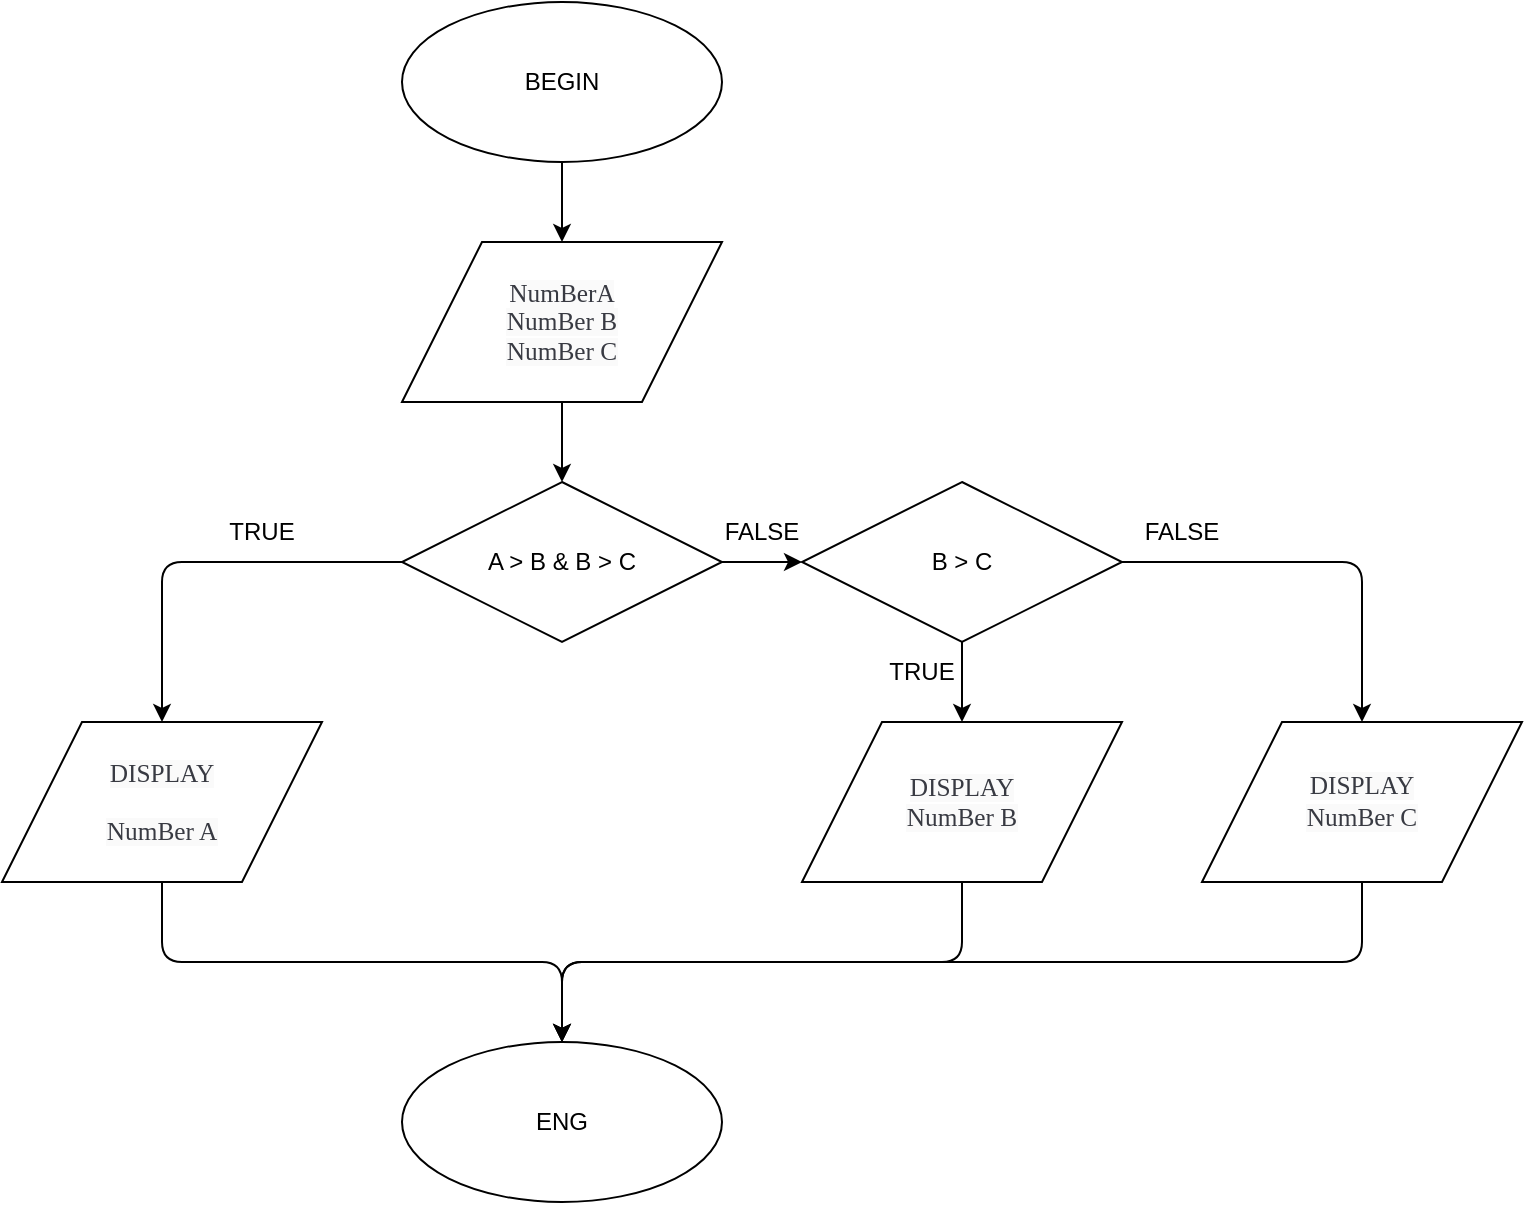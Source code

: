 <mxfile version="14.4.3" type="device"><diagram id="x3K5E4NgI_s3w02denGH" name="Page-1"><mxGraphModel dx="2105" dy="548" grid="1" gridSize="10" guides="1" tooltips="1" connect="1" arrows="1" fold="1" page="1" pageScale="1" pageWidth="827" pageHeight="1169" math="0" shadow="0"><root><mxCell id="0"/><mxCell id="1" parent="0"/><mxCell id="5mVqg_T7HTB15MJ1bNXV-2" value="BEGIN" style="ellipse;whiteSpace=wrap;html=1;" vertex="1" parent="1"><mxGeometry x="120" y="40" width="160" height="80" as="geometry"/></mxCell><mxCell id="5mVqg_T7HTB15MJ1bNXV-3" value="&lt;span style=&quot;font-size: 9.5pt ; line-height: 107% ; font-family: &amp;#34;consolas&amp;#34; ; color: #383a42 ; background: #fafafa&quot;&gt;NumBerA &lt;br&gt;NumBer B&lt;br&gt;NumBer C&lt;/span&gt;" style="shape=parallelogram;perimeter=parallelogramPerimeter;whiteSpace=wrap;html=1;fixedSize=1;size=40;" vertex="1" parent="1"><mxGeometry x="120" y="160" width="160" height="80" as="geometry"/></mxCell><mxCell id="5mVqg_T7HTB15MJ1bNXV-6" value="ENG" style="ellipse;whiteSpace=wrap;html=1;" vertex="1" parent="1"><mxGeometry x="120" y="560" width="160" height="80" as="geometry"/></mxCell><mxCell id="5mVqg_T7HTB15MJ1bNXV-7" value="" style="endArrow=classic;html=1;exitX=0.5;exitY=1;exitDx=0;exitDy=0;entryX=0.5;entryY=0;entryDx=0;entryDy=0;" edge="1" parent="1" source="5mVqg_T7HTB15MJ1bNXV-2" target="5mVqg_T7HTB15MJ1bNXV-3"><mxGeometry width="50" height="50" relative="1" as="geometry"><mxPoint x="390" y="310" as="sourcePoint"/><mxPoint x="440" y="260" as="targetPoint"/></mxGeometry></mxCell><mxCell id="5mVqg_T7HTB15MJ1bNXV-8" value="" style="endArrow=classic;html=1;exitX=0.5;exitY=1;exitDx=0;exitDy=0;entryX=0.5;entryY=0;entryDx=0;entryDy=0;" edge="1" parent="1" source="5mVqg_T7HTB15MJ1bNXV-3"><mxGeometry width="50" height="50" relative="1" as="geometry"><mxPoint x="390" y="310" as="sourcePoint"/><mxPoint x="200" y="280" as="targetPoint"/></mxGeometry></mxCell><mxCell id="5mVqg_T7HTB15MJ1bNXV-11" value="A &amp;gt; B &amp;amp; B &amp;gt; C" style="rhombus;whiteSpace=wrap;html=1;" vertex="1" parent="1"><mxGeometry x="120" y="280" width="160" height="80" as="geometry"/></mxCell><mxCell id="5mVqg_T7HTB15MJ1bNXV-13" value="&lt;span style=&quot;font-size: 9.5pt ; line-height: 107% ; font-family: &amp;#34;consolas&amp;#34; ; color: #383a42 ; background: #fafafa&quot;&gt;DISPLAY&lt;br/&gt;&lt;br&gt;NumBer A&lt;/span&gt;" style="shape=parallelogram;perimeter=parallelogramPerimeter;whiteSpace=wrap;html=1;fixedSize=1;size=40;" vertex="1" parent="1"><mxGeometry x="-80" y="400" width="160" height="80" as="geometry"/></mxCell><mxCell id="5mVqg_T7HTB15MJ1bNXV-14" value="" style="endArrow=classic;html=1;exitX=0;exitY=0.5;exitDx=0;exitDy=0;entryX=0.5;entryY=0;entryDx=0;entryDy=0;" edge="1" parent="1" source="5mVqg_T7HTB15MJ1bNXV-11" target="5mVqg_T7HTB15MJ1bNXV-13"><mxGeometry width="50" height="50" relative="1" as="geometry"><mxPoint x="80" y="470" as="sourcePoint"/><mxPoint y="320" as="targetPoint"/><Array as="points"><mxPoint y="320"/></Array></mxGeometry></mxCell><mxCell id="5mVqg_T7HTB15MJ1bNXV-15" value="TRUE&lt;br&gt;" style="text;html=1;strokeColor=none;fillColor=none;align=center;verticalAlign=middle;whiteSpace=wrap;rounded=0;" vertex="1" parent="1"><mxGeometry x="30" y="290" width="40" height="30" as="geometry"/></mxCell><mxCell id="5mVqg_T7HTB15MJ1bNXV-16" value="B &amp;gt; C" style="rhombus;whiteSpace=wrap;html=1;" vertex="1" parent="1"><mxGeometry x="320" y="280" width="160" height="80" as="geometry"/></mxCell><mxCell id="5mVqg_T7HTB15MJ1bNXV-17" value="&lt;span style=&quot;font-size: 9.5pt ; line-height: 107% ; font-family: &amp;#34;consolas&amp;#34; ; color: #383a42 ; background: #fafafa&quot;&gt;DISPLAY&lt;br&gt;NumBer B&lt;/span&gt;" style="shape=parallelogram;perimeter=parallelogramPerimeter;whiteSpace=wrap;html=1;fixedSize=1;size=40;" vertex="1" parent="1"><mxGeometry x="320" y="400" width="160" height="80" as="geometry"/></mxCell><mxCell id="5mVqg_T7HTB15MJ1bNXV-18" value="" style="endArrow=classic;html=1;exitX=1;exitY=0.5;exitDx=0;exitDy=0;entryX=0;entryY=0.5;entryDx=0;entryDy=0;" edge="1" parent="1" source="5mVqg_T7HTB15MJ1bNXV-11" target="5mVqg_T7HTB15MJ1bNXV-16"><mxGeometry width="50" height="50" relative="1" as="geometry"><mxPoint x="240" y="460" as="sourcePoint"/><mxPoint x="290" y="410" as="targetPoint"/></mxGeometry></mxCell><mxCell id="5mVqg_T7HTB15MJ1bNXV-19" value="" style="endArrow=classic;html=1;exitX=0.5;exitY=1;exitDx=0;exitDy=0;entryX=0.5;entryY=0;entryDx=0;entryDy=0;" edge="1" parent="1" source="5mVqg_T7HTB15MJ1bNXV-16" target="5mVqg_T7HTB15MJ1bNXV-17"><mxGeometry width="50" height="50" relative="1" as="geometry"><mxPoint x="240" y="460" as="sourcePoint"/><mxPoint x="290" y="410" as="targetPoint"/></mxGeometry></mxCell><mxCell id="5mVqg_T7HTB15MJ1bNXV-20" value="FALSE&lt;br&gt;" style="text;html=1;strokeColor=none;fillColor=none;align=center;verticalAlign=middle;whiteSpace=wrap;rounded=0;" vertex="1" parent="1"><mxGeometry x="280" y="295" width="40" height="20" as="geometry"/></mxCell><mxCell id="5mVqg_T7HTB15MJ1bNXV-21" value="TRUE&lt;br&gt;" style="text;html=1;strokeColor=none;fillColor=none;align=center;verticalAlign=middle;whiteSpace=wrap;rounded=0;" vertex="1" parent="1"><mxGeometry x="360" y="360" width="40" height="30" as="geometry"/></mxCell><mxCell id="5mVqg_T7HTB15MJ1bNXV-24" value="" style="endArrow=classic;html=1;exitX=1;exitY=0.5;exitDx=0;exitDy=0;entryX=0.5;entryY=0;entryDx=0;entryDy=0;" edge="1" parent="1" source="5mVqg_T7HTB15MJ1bNXV-16" target="5mVqg_T7HTB15MJ1bNXV-26"><mxGeometry width="50" height="50" relative="1" as="geometry"><mxPoint x="330" y="450" as="sourcePoint"/><mxPoint x="500" y="440" as="targetPoint"/><Array as="points"><mxPoint x="600" y="320"/></Array></mxGeometry></mxCell><mxCell id="5mVqg_T7HTB15MJ1bNXV-25" value="FALSE&lt;br&gt;" style="text;html=1;strokeColor=none;fillColor=none;align=center;verticalAlign=middle;whiteSpace=wrap;rounded=0;" vertex="1" parent="1"><mxGeometry x="490" y="295" width="40" height="20" as="geometry"/></mxCell><mxCell id="5mVqg_T7HTB15MJ1bNXV-26" value="&lt;span style=&quot;color: rgb(56 , 58 , 66) ; font-family: &amp;#34;consolas&amp;#34; ; font-size: 12.667px ; background-color: rgb(250 , 250 , 250)&quot;&gt;DISPLAY&lt;/span&gt;&lt;br style=&quot;color: rgb(56 , 58 , 66) ; font-family: &amp;#34;consolas&amp;#34; ; font-size: 12.667px&quot;&gt;&lt;span style=&quot;color: rgb(56 , 58 , 66) ; font-family: &amp;#34;consolas&amp;#34; ; font-size: 12.667px ; background-color: rgb(250 , 250 , 250)&quot;&gt;NumBer C&lt;/span&gt;" style="shape=parallelogram;perimeter=parallelogramPerimeter;whiteSpace=wrap;html=1;fixedSize=1;size=40;" vertex="1" parent="1"><mxGeometry x="520" y="400" width="160" height="80" as="geometry"/></mxCell><mxCell id="5mVqg_T7HTB15MJ1bNXV-29" value="" style="endArrow=classic;html=1;exitX=0.5;exitY=1;exitDx=0;exitDy=0;entryX=0.5;entryY=0;entryDx=0;entryDy=0;" edge="1" parent="1" source="5mVqg_T7HTB15MJ1bNXV-13" target="5mVqg_T7HTB15MJ1bNXV-6"><mxGeometry width="50" height="50" relative="1" as="geometry"><mxPoint x="300" y="660" as="sourcePoint"/><mxPoint x="200" y="480" as="targetPoint"/><Array as="points"><mxPoint y="520"/><mxPoint x="200" y="520"/></Array></mxGeometry></mxCell><mxCell id="5mVqg_T7HTB15MJ1bNXV-31" value="" style="endArrow=classic;html=1;exitX=0.5;exitY=1;exitDx=0;exitDy=0;entryX=0.5;entryY=0;entryDx=0;entryDy=0;" edge="1" parent="1" source="5mVqg_T7HTB15MJ1bNXV-17" target="5mVqg_T7HTB15MJ1bNXV-6"><mxGeometry width="50" height="50" relative="1" as="geometry"><mxPoint x="300" y="460" as="sourcePoint"/><mxPoint x="200" y="520" as="targetPoint"/><Array as="points"><mxPoint x="400" y="520"/><mxPoint x="200" y="520"/></Array></mxGeometry></mxCell><mxCell id="5mVqg_T7HTB15MJ1bNXV-32" value="" style="endArrow=classic;html=1;exitX=0.5;exitY=1;exitDx=0;exitDy=0;" edge="1" parent="1" source="5mVqg_T7HTB15MJ1bNXV-26"><mxGeometry width="50" height="50" relative="1" as="geometry"><mxPoint x="300" y="460" as="sourcePoint"/><mxPoint x="200" y="560" as="targetPoint"/><Array as="points"><mxPoint x="600" y="520"/><mxPoint x="200" y="520"/></Array></mxGeometry></mxCell></root></mxGraphModel></diagram></mxfile>